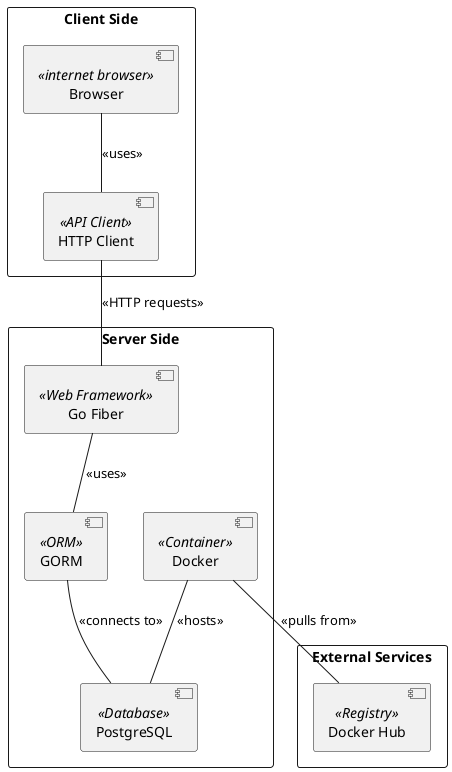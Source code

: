 @startuml
skinparam componentStyle uml2

rectangle "Server Side" {
    component "PostgreSQL" <<Database>> as pg
    component "Docker" <<Container>> as docker
    component "Go Fiber" <<Web Framework>> as fiber
    component "GORM" <<ORM>> as orm
}

rectangle "Client Side" {
    component "Browser" << internet browser >> as bs
    component "HTTP Client" <<API Client>> as http
}

rectangle "External Services" {
    component "Docker Hub" <<Registry>> as hub
}

' Server side connections
[docker] -- [pg] : <<hosts>>
[fiber] -- [orm] : <<uses>>
[orm] -- [pg] : <<connects to>>

' Client side connections
[bs] -- [http] : <<uses>>
[http] -- [fiber] : <<HTTP requests>>

' External connections
[docker] -- [hub] : <<pulls from>>

@enduml
